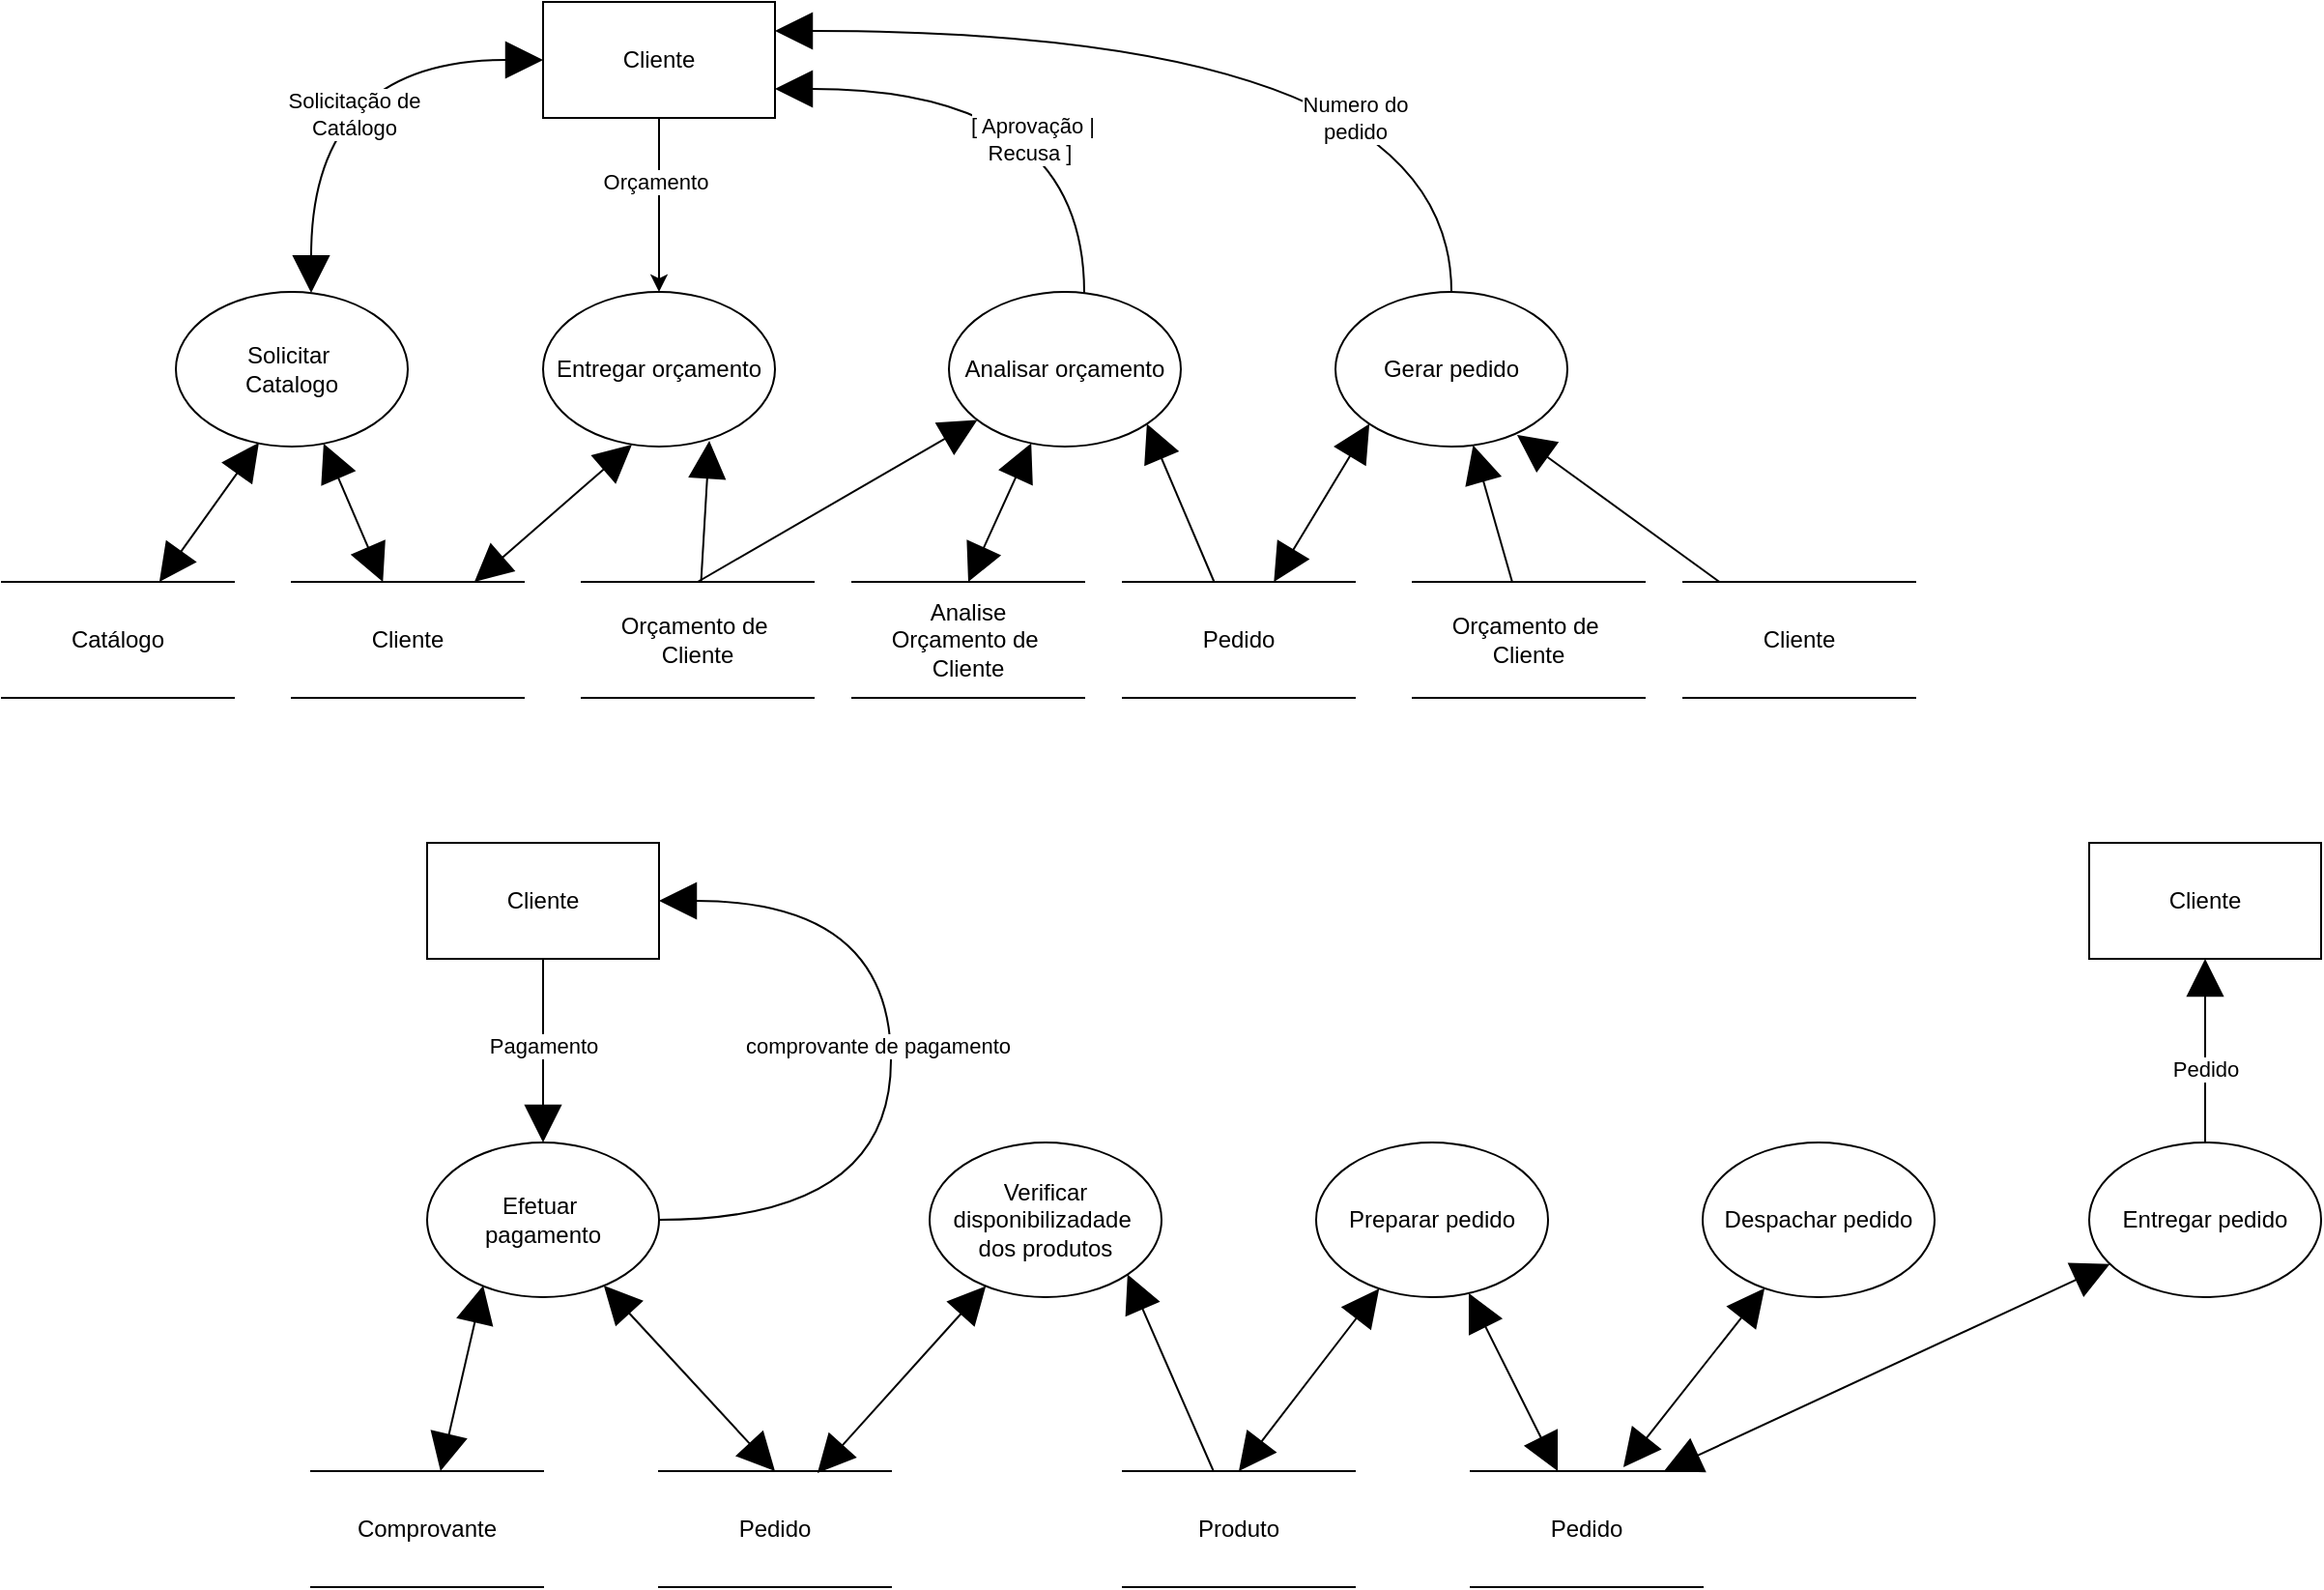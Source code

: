 <mxfile version="14.4.3" type="device"><diagram id="gpUdSZNnyYy5AHgS36F4" name="Página-1"><mxGraphModel dx="1261" dy="326" grid="1" gridSize="10" guides="1" tooltips="1" connect="1" arrows="1" fold="1" page="1" pageScale="1" pageWidth="827" pageHeight="1169" math="0" shadow="0"><root><mxCell id="0"/><mxCell id="1" parent="0"/><mxCell id="-oOSBi2wiG9x8pn_OpVH-3" style="edgeStyle=orthogonalEdgeStyle;rounded=0;orthogonalLoop=1;jettySize=auto;html=1;" parent="1" source="-oOSBi2wiG9x8pn_OpVH-1" target="-oOSBi2wiG9x8pn_OpVH-2" edge="1"><mxGeometry relative="1" as="geometry"/></mxCell><mxCell id="-oOSBi2wiG9x8pn_OpVH-4" value="Orçamento" style="edgeLabel;html=1;align=center;verticalAlign=middle;resizable=0;points=[];" parent="-oOSBi2wiG9x8pn_OpVH-3" vertex="1" connectable="0"><mxGeometry x="-0.267" y="-2" relative="1" as="geometry"><mxPoint as="offset"/></mxGeometry></mxCell><mxCell id="-oOSBi2wiG9x8pn_OpVH-1" value="Cliente" style="rounded=0;whiteSpace=wrap;html=1;" parent="1" vertex="1"><mxGeometry x="60" y="120" width="120" height="60" as="geometry"/></mxCell><mxCell id="-oOSBi2wiG9x8pn_OpVH-2" value="Entregar orçamento" style="ellipse;whiteSpace=wrap;html=1;" parent="1" vertex="1"><mxGeometry x="60" y="270" width="120" height="80" as="geometry"/></mxCell><mxCell id="-oOSBi2wiG9x8pn_OpVH-7" style="rounded=0;orthogonalLoop=1;jettySize=auto;html=1;entryX=0.383;entryY=0.988;entryDx=0;entryDy=0;entryPerimeter=0;endSize=17;startArrow=block;startFill=1;startSize=17;endArrow=block;endFill=1;" parent="1" source="-oOSBi2wiG9x8pn_OpVH-5" target="-oOSBi2wiG9x8pn_OpVH-2" edge="1"><mxGeometry relative="1" as="geometry"/></mxCell><mxCell id="-oOSBi2wiG9x8pn_OpVH-5" value="Cliente" style="shape=partialRectangle;whiteSpace=wrap;html=1;left=0;right=0;fillColor=none;" parent="1" vertex="1"><mxGeometry x="-70" y="420" width="120" height="60" as="geometry"/></mxCell><mxCell id="-oOSBi2wiG9x8pn_OpVH-8" style="edgeStyle=none;rounded=0;orthogonalLoop=1;jettySize=auto;html=1;entryX=0.717;entryY=0.963;entryDx=0;entryDy=0;entryPerimeter=0;endSize=17;startArrow=none;startFill=0;endArrow=block;endFill=1;startSize=17;" parent="1" source="-oOSBi2wiG9x8pn_OpVH-6" target="-oOSBi2wiG9x8pn_OpVH-2" edge="1"><mxGeometry relative="1" as="geometry"/></mxCell><mxCell id="-oOSBi2wiG9x8pn_OpVH-6" value="Orçamento de&amp;nbsp;&lt;br&gt;Cliente" style="shape=partialRectangle;whiteSpace=wrap;html=1;left=0;right=0;fillColor=none;" parent="1" vertex="1"><mxGeometry x="80" y="420" width="120" height="60" as="geometry"/></mxCell><mxCell id="-oOSBi2wiG9x8pn_OpVH-10" style="edgeStyle=none;rounded=0;orthogonalLoop=1;jettySize=auto;html=1;entryX=0.5;entryY=0;entryDx=0;entryDy=0;startArrow=block;startFill=1;startSize=17;endArrow=none;endFill=0;endSize=17;" parent="1" source="-oOSBi2wiG9x8pn_OpVH-9" target="-oOSBi2wiG9x8pn_OpVH-6" edge="1"><mxGeometry relative="1" as="geometry"/></mxCell><mxCell id="-oOSBi2wiG9x8pn_OpVH-12" style="edgeStyle=orthogonalEdgeStyle;rounded=0;orthogonalLoop=1;jettySize=auto;html=1;entryX=1;entryY=0.75;entryDx=0;entryDy=0;startArrow=none;startFill=0;startSize=17;endArrow=block;endFill=1;endSize=17;curved=1;" parent="1" source="-oOSBi2wiG9x8pn_OpVH-9" target="-oOSBi2wiG9x8pn_OpVH-1" edge="1"><mxGeometry relative="1" as="geometry"><Array as="points"><mxPoint x="340" y="165"/></Array></mxGeometry></mxCell><mxCell id="-oOSBi2wiG9x8pn_OpVH-14" value="[ Aprovação | &lt;br&gt;Recusa ]&amp;nbsp;" style="edgeLabel;html=1;align=center;verticalAlign=middle;resizable=0;points=[];" parent="-oOSBi2wiG9x8pn_OpVH-12" vertex="1" connectable="0"><mxGeometry x="-0.397" y="27" relative="1" as="geometry"><mxPoint as="offset"/></mxGeometry></mxCell><mxCell id="-oOSBi2wiG9x8pn_OpVH-15" style="rounded=0;orthogonalLoop=1;jettySize=auto;html=1;entryX=0.5;entryY=0;entryDx=0;entryDy=0;startArrow=block;startFill=1;startSize=17;endArrow=block;endFill=1;endSize=17;" parent="1" source="-oOSBi2wiG9x8pn_OpVH-9" target="-oOSBi2wiG9x8pn_OpVH-11" edge="1"><mxGeometry relative="1" as="geometry"/></mxCell><mxCell id="-oOSBi2wiG9x8pn_OpVH-9" value="Analisar orçamento" style="ellipse;whiteSpace=wrap;html=1;" parent="1" vertex="1"><mxGeometry x="270" y="270" width="120" height="80" as="geometry"/></mxCell><mxCell id="-oOSBi2wiG9x8pn_OpVH-11" value="Analise &lt;br&gt;Orçamento de&amp;nbsp;&lt;br&gt;Cliente" style="shape=partialRectangle;whiteSpace=wrap;html=1;left=0;right=0;fillColor=none;" parent="1" vertex="1"><mxGeometry x="220" y="420" width="120" height="60" as="geometry"/></mxCell><mxCell id="-oOSBi2wiG9x8pn_OpVH-17" style="edgeStyle=orthogonalEdgeStyle;rounded=0;orthogonalLoop=1;jettySize=auto;html=1;entryX=0;entryY=0.5;entryDx=0;entryDy=0;startArrow=block;startFill=1;startSize=17;endArrow=block;endFill=1;endSize=17;curved=1;" parent="1" source="-oOSBi2wiG9x8pn_OpVH-16" target="-oOSBi2wiG9x8pn_OpVH-1" edge="1"><mxGeometry relative="1" as="geometry"><Array as="points"><mxPoint x="-60" y="150"/></Array></mxGeometry></mxCell><mxCell id="-oOSBi2wiG9x8pn_OpVH-18" value="Solicitação de&lt;br&gt;Catálogo" style="edgeLabel;html=1;align=center;verticalAlign=middle;resizable=0;points=[];" parent="-oOSBi2wiG9x8pn_OpVH-17" vertex="1" connectable="0"><mxGeometry x="-0.231" y="-22" relative="1" as="geometry"><mxPoint as="offset"/></mxGeometry></mxCell><mxCell id="-oOSBi2wiG9x8pn_OpVH-21" style="edgeStyle=none;rounded=0;orthogonalLoop=1;jettySize=auto;html=1;startArrow=block;startFill=1;startSize=17;endArrow=block;endFill=1;endSize=17;" parent="1" source="-oOSBi2wiG9x8pn_OpVH-16" target="-oOSBi2wiG9x8pn_OpVH-5" edge="1"><mxGeometry relative="1" as="geometry"/></mxCell><mxCell id="-oOSBi2wiG9x8pn_OpVH-16" value="Solicitar&amp;nbsp;&lt;br&gt;Catalogo" style="ellipse;whiteSpace=wrap;html=1;" parent="1" vertex="1"><mxGeometry x="-130" y="270" width="120" height="80" as="geometry"/></mxCell><mxCell id="-oOSBi2wiG9x8pn_OpVH-20" style="rounded=0;orthogonalLoop=1;jettySize=auto;html=1;entryX=0.358;entryY=0.975;entryDx=0;entryDy=0;entryPerimeter=0;startArrow=block;startFill=1;startSize=17;endArrow=block;endFill=1;endSize=17;" parent="1" source="-oOSBi2wiG9x8pn_OpVH-19" target="-oOSBi2wiG9x8pn_OpVH-16" edge="1"><mxGeometry relative="1" as="geometry"/></mxCell><mxCell id="-oOSBi2wiG9x8pn_OpVH-19" value="Catálogo" style="shape=partialRectangle;whiteSpace=wrap;html=1;left=0;right=0;fillColor=none;" parent="1" vertex="1"><mxGeometry x="-220" y="420" width="120" height="60" as="geometry"/></mxCell><mxCell id="-oOSBi2wiG9x8pn_OpVH-29" style="edgeStyle=orthogonalEdgeStyle;rounded=0;orthogonalLoop=1;jettySize=auto;html=1;entryX=1;entryY=0.25;entryDx=0;entryDy=0;startArrow=none;startFill=0;startSize=17;endArrow=block;endFill=1;endSize=17;curved=1;" parent="1" source="-oOSBi2wiG9x8pn_OpVH-22" target="-oOSBi2wiG9x8pn_OpVH-1" edge="1"><mxGeometry relative="1" as="geometry"><Array as="points"><mxPoint x="530" y="135"/></Array></mxGeometry></mxCell><mxCell id="-oOSBi2wiG9x8pn_OpVH-30" value="Numero do&lt;br&gt;pedido" style="edgeLabel;html=1;align=center;verticalAlign=middle;resizable=0;points=[];" parent="-oOSBi2wiG9x8pn_OpVH-29" vertex="1" connectable="0"><mxGeometry x="-0.167" y="41" relative="1" as="geometry"><mxPoint x="17" y="4" as="offset"/></mxGeometry></mxCell><mxCell id="-oOSBi2wiG9x8pn_OpVH-22" value="Gerar pedido" style="ellipse;whiteSpace=wrap;html=1;" parent="1" vertex="1"><mxGeometry x="470" y="270" width="120" height="80" as="geometry"/></mxCell><mxCell id="-oOSBi2wiG9x8pn_OpVH-26" style="edgeStyle=none;rounded=0;orthogonalLoop=1;jettySize=auto;html=1;startArrow=none;startFill=0;startSize=17;endArrow=block;endFill=1;endSize=17;" parent="1" source="-oOSBi2wiG9x8pn_OpVH-23" target="-oOSBi2wiG9x8pn_OpVH-22" edge="1"><mxGeometry relative="1" as="geometry"/></mxCell><mxCell id="-oOSBi2wiG9x8pn_OpVH-23" value="Orçamento de&amp;nbsp;&lt;br&gt;Cliente" style="shape=partialRectangle;whiteSpace=wrap;html=1;left=0;right=0;fillColor=none;" parent="1" vertex="1"><mxGeometry x="510" y="420" width="120" height="60" as="geometry"/></mxCell><mxCell id="-oOSBi2wiG9x8pn_OpVH-27" style="edgeStyle=none;rounded=0;orthogonalLoop=1;jettySize=auto;html=1;entryX=0.783;entryY=0.925;entryDx=0;entryDy=0;entryPerimeter=0;startArrow=none;startFill=0;startSize=17;endArrow=block;endFill=1;endSize=17;" parent="1" source="-oOSBi2wiG9x8pn_OpVH-24" target="-oOSBi2wiG9x8pn_OpVH-22" edge="1"><mxGeometry relative="1" as="geometry"/></mxCell><mxCell id="-oOSBi2wiG9x8pn_OpVH-24" value="Cliente" style="shape=partialRectangle;whiteSpace=wrap;html=1;left=0;right=0;fillColor=none;" parent="1" vertex="1"><mxGeometry x="650" y="420" width="120" height="60" as="geometry"/></mxCell><mxCell id="-oOSBi2wiG9x8pn_OpVH-38" style="edgeStyle=none;rounded=0;orthogonalLoop=1;jettySize=auto;html=1;startArrow=none;startFill=0;startSize=17;endArrow=block;endFill=1;endSize=17;" parent="1" source="-oOSBi2wiG9x8pn_OpVH-31" target="-oOSBi2wiG9x8pn_OpVH-37" edge="1"><mxGeometry relative="1" as="geometry"/></mxCell><mxCell id="-oOSBi2wiG9x8pn_OpVH-41" value="Pagamento" style="edgeLabel;html=1;align=center;verticalAlign=middle;resizable=0;points=[];" parent="-oOSBi2wiG9x8pn_OpVH-38" vertex="1" connectable="0"><mxGeometry x="-0.347" relative="1" as="geometry"><mxPoint y="14" as="offset"/></mxGeometry></mxCell><mxCell id="-oOSBi2wiG9x8pn_OpVH-31" value="Cliente" style="rounded=0;whiteSpace=wrap;html=1;" parent="1" vertex="1"><mxGeometry y="555" width="120" height="60" as="geometry"/></mxCell><mxCell id="-oOSBi2wiG9x8pn_OpVH-35" style="rounded=0;orthogonalLoop=1;jettySize=auto;html=1;entryX=0;entryY=1;entryDx=0;entryDy=0;startArrow=block;startFill=1;startSize=17;endArrow=block;endFill=1;endSize=17;" parent="1" source="-oOSBi2wiG9x8pn_OpVH-32" target="-oOSBi2wiG9x8pn_OpVH-22" edge="1"><mxGeometry relative="1" as="geometry"/></mxCell><mxCell id="-oOSBi2wiG9x8pn_OpVH-36" style="edgeStyle=none;rounded=0;orthogonalLoop=1;jettySize=auto;html=1;entryX=1;entryY=1;entryDx=0;entryDy=0;startArrow=none;startFill=0;startSize=17;endArrow=block;endFill=1;endSize=17;" parent="1" source="-oOSBi2wiG9x8pn_OpVH-32" target="-oOSBi2wiG9x8pn_OpVH-9" edge="1"><mxGeometry relative="1" as="geometry"/></mxCell><mxCell id="-oOSBi2wiG9x8pn_OpVH-32" value="Pedido" style="shape=partialRectangle;whiteSpace=wrap;html=1;left=0;right=0;fillColor=none;" parent="1" vertex="1"><mxGeometry x="360" y="420" width="120" height="60" as="geometry"/></mxCell><mxCell id="-oOSBi2wiG9x8pn_OpVH-40" style="edgeStyle=none;rounded=0;orthogonalLoop=1;jettySize=auto;html=1;entryX=0.5;entryY=0;entryDx=0;entryDy=0;startArrow=block;startFill=1;startSize=17;endArrow=block;endFill=1;endSize=17;" parent="1" source="-oOSBi2wiG9x8pn_OpVH-37" target="-oOSBi2wiG9x8pn_OpVH-39" edge="1"><mxGeometry relative="1" as="geometry"/></mxCell><mxCell id="-oOSBi2wiG9x8pn_OpVH-45" style="edgeStyle=orthogonalEdgeStyle;rounded=0;orthogonalLoop=1;jettySize=auto;html=1;entryX=1;entryY=0.5;entryDx=0;entryDy=0;startArrow=none;startFill=0;startSize=17;endArrow=block;endFill=1;endSize=17;curved=1;" parent="1" source="-oOSBi2wiG9x8pn_OpVH-37" target="-oOSBi2wiG9x8pn_OpVH-31" edge="1"><mxGeometry relative="1" as="geometry"><Array as="points"><mxPoint x="240" y="750"/><mxPoint x="240" y="585"/></Array></mxGeometry></mxCell><mxCell id="-oOSBi2wiG9x8pn_OpVH-46" value="comprovante de pagamento" style="edgeLabel;html=1;align=center;verticalAlign=middle;resizable=0;points=[];" parent="-oOSBi2wiG9x8pn_OpVH-45" vertex="1" connectable="0"><mxGeometry x="0.175" y="7" relative="1" as="geometry"><mxPoint y="28" as="offset"/></mxGeometry></mxCell><mxCell id="-oOSBi2wiG9x8pn_OpVH-37" value="Efetuar&amp;nbsp;&lt;br&gt;pagamento" style="ellipse;whiteSpace=wrap;html=1;" parent="1" vertex="1"><mxGeometry y="710" width="120" height="80" as="geometry"/></mxCell><mxCell id="-oOSBi2wiG9x8pn_OpVH-39" value="Pedido" style="shape=partialRectangle;whiteSpace=wrap;html=1;left=0;right=0;fillColor=none;" parent="1" vertex="1"><mxGeometry x="120" y="880" width="120" height="60" as="geometry"/></mxCell><mxCell id="-oOSBi2wiG9x8pn_OpVH-43" style="edgeStyle=none;rounded=0;orthogonalLoop=1;jettySize=auto;html=1;entryX=0.242;entryY=0.925;entryDx=0;entryDy=0;startArrow=block;startFill=1;startSize=17;endArrow=block;endFill=1;endSize=17;entryPerimeter=0;" parent="1" source="-oOSBi2wiG9x8pn_OpVH-42" target="-oOSBi2wiG9x8pn_OpVH-37" edge="1"><mxGeometry relative="1" as="geometry"/></mxCell><mxCell id="-oOSBi2wiG9x8pn_OpVH-42" value="Comprovante" style="shape=partialRectangle;whiteSpace=wrap;html=1;left=0;right=0;fillColor=none;" parent="1" vertex="1"><mxGeometry x="-60" y="880" width="120" height="60" as="geometry"/></mxCell><mxCell id="-oOSBi2wiG9x8pn_OpVH-50" style="rounded=0;orthogonalLoop=1;jettySize=auto;html=1;entryX=0.683;entryY=0.017;entryDx=0;entryDy=0;entryPerimeter=0;startArrow=block;startFill=1;startSize=17;endArrow=block;endFill=1;endSize=17;" parent="1" source="-oOSBi2wiG9x8pn_OpVH-48" target="-oOSBi2wiG9x8pn_OpVH-39" edge="1"><mxGeometry relative="1" as="geometry"/></mxCell><mxCell id="-oOSBi2wiG9x8pn_OpVH-48" value="Verificar disponibilizadade&amp;nbsp;&lt;br&gt;dos produtos" style="ellipse;whiteSpace=wrap;html=1;" parent="1" vertex="1"><mxGeometry x="260" y="710" width="120" height="80" as="geometry"/></mxCell><mxCell id="-oOSBi2wiG9x8pn_OpVH-56" style="edgeStyle=none;rounded=0;orthogonalLoop=1;jettySize=auto;html=1;entryX=1;entryY=1;entryDx=0;entryDy=0;startArrow=none;startFill=0;startSize=17;endArrow=block;endFill=1;endSize=17;" parent="1" source="-oOSBi2wiG9x8pn_OpVH-55" target="-oOSBi2wiG9x8pn_OpVH-48" edge="1"><mxGeometry relative="1" as="geometry"/></mxCell><mxCell id="-oOSBi2wiG9x8pn_OpVH-55" value="Produto" style="shape=partialRectangle;whiteSpace=wrap;html=1;left=0;right=0;fillColor=none;" parent="1" vertex="1"><mxGeometry x="360" y="880" width="120" height="60" as="geometry"/></mxCell><mxCell id="-oOSBi2wiG9x8pn_OpVH-61" style="edgeStyle=none;rounded=0;orthogonalLoop=1;jettySize=auto;html=1;entryX=0.5;entryY=0;entryDx=0;entryDy=0;startArrow=block;startFill=1;startSize=17;endArrow=block;endFill=1;endSize=17;" parent="1" source="-oOSBi2wiG9x8pn_OpVH-59" target="-oOSBi2wiG9x8pn_OpVH-55" edge="1"><mxGeometry relative="1" as="geometry"/></mxCell><mxCell id="-oOSBi2wiG9x8pn_OpVH-59" value="Preparar pedido" style="ellipse;whiteSpace=wrap;html=1;" parent="1" vertex="1"><mxGeometry x="460" y="710" width="120" height="80" as="geometry"/></mxCell><mxCell id="-oOSBi2wiG9x8pn_OpVH-63" style="edgeStyle=none;rounded=0;orthogonalLoop=1;jettySize=auto;html=1;startArrow=block;startFill=1;startSize=17;endArrow=block;endFill=1;endSize=17;" parent="1" source="-oOSBi2wiG9x8pn_OpVH-62" target="-oOSBi2wiG9x8pn_OpVH-59" edge="1"><mxGeometry relative="1" as="geometry"/></mxCell><mxCell id="-oOSBi2wiG9x8pn_OpVH-62" value="Pedido" style="shape=partialRectangle;whiteSpace=wrap;html=1;left=0;right=0;fillColor=none;" parent="1" vertex="1"><mxGeometry x="540" y="880" width="120" height="60" as="geometry"/></mxCell><mxCell id="-oOSBi2wiG9x8pn_OpVH-66" style="rounded=0;orthogonalLoop=1;jettySize=auto;html=1;entryX=0.658;entryY=-0.033;entryDx=0;entryDy=0;entryPerimeter=0;startArrow=block;startFill=1;startSize=17;endArrow=block;endFill=1;endSize=17;strokeColor=#000000;" parent="1" source="-oOSBi2wiG9x8pn_OpVH-64" target="-oOSBi2wiG9x8pn_OpVH-62" edge="1"><mxGeometry relative="1" as="geometry"/></mxCell><mxCell id="-oOSBi2wiG9x8pn_OpVH-64" value="Despachar pedido" style="ellipse;whiteSpace=wrap;html=1;" parent="1" vertex="1"><mxGeometry x="660" y="710" width="120" height="80" as="geometry"/></mxCell><mxCell id="-oOSBi2wiG9x8pn_OpVH-75" style="edgeStyle=none;rounded=0;orthogonalLoop=1;jettySize=auto;html=1;entryX=0.5;entryY=1;entryDx=0;entryDy=0;startArrow=none;startFill=0;startSize=17;endArrow=block;endFill=1;endSize=17;strokeColor=#000000;" parent="1" source="-oOSBi2wiG9x8pn_OpVH-72" target="-oOSBi2wiG9x8pn_OpVH-74" edge="1"><mxGeometry relative="1" as="geometry"/></mxCell><mxCell id="-oOSBi2wiG9x8pn_OpVH-76" value="Pedido" style="edgeLabel;html=1;align=center;verticalAlign=middle;resizable=0;points=[];" parent="-oOSBi2wiG9x8pn_OpVH-75" vertex="1" connectable="0"><mxGeometry x="-0.2" y="-5" relative="1" as="geometry"><mxPoint x="-5" as="offset"/></mxGeometry></mxCell><mxCell id="-oOSBi2wiG9x8pn_OpVH-77" style="edgeStyle=none;rounded=0;orthogonalLoop=1;jettySize=auto;html=1;entryX=0.833;entryY=0;entryDx=0;entryDy=0;entryPerimeter=0;startArrow=block;startFill=1;startSize=17;endArrow=block;endFill=1;endSize=17;strokeColor=#000000;" parent="1" source="-oOSBi2wiG9x8pn_OpVH-72" target="-oOSBi2wiG9x8pn_OpVH-62" edge="1"><mxGeometry relative="1" as="geometry"/></mxCell><mxCell id="-oOSBi2wiG9x8pn_OpVH-72" value="Entregar pedido" style="ellipse;whiteSpace=wrap;html=1;" parent="1" vertex="1"><mxGeometry x="860" y="710" width="120" height="80" as="geometry"/></mxCell><mxCell id="-oOSBi2wiG9x8pn_OpVH-74" value="Cliente" style="rounded=0;whiteSpace=wrap;html=1;" parent="1" vertex="1"><mxGeometry x="860" y="555" width="120" height="60" as="geometry"/></mxCell></root></mxGraphModel></diagram></mxfile>